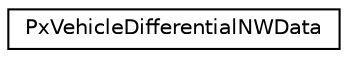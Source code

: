 digraph "Graphical Class Hierarchy"
{
  edge [fontname="Helvetica",fontsize="10",labelfontname="Helvetica",labelfontsize="10"];
  node [fontname="Helvetica",fontsize="10",shape=record];
  rankdir="LR";
  Node0 [label="PxVehicleDifferentialNWData",height=0.2,width=0.4,color="black", fillcolor="white", style="filled",URL="$classPxVehicleDifferentialNWData.html"];
}
